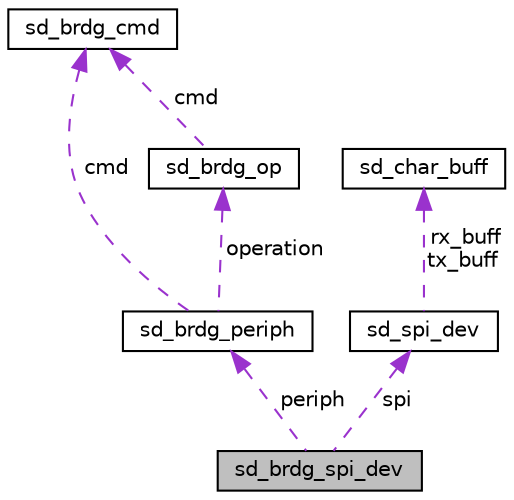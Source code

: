 digraph "sd_brdg_spi_dev"
{
  edge [fontname="Helvetica",fontsize="10",labelfontname="Helvetica",labelfontsize="10"];
  node [fontname="Helvetica",fontsize="10",shape=record];
  Node1 [label="sd_brdg_spi_dev",height=0.2,width=0.4,color="black", fillcolor="grey75", style="filled", fontcolor="black"];
  Node2 -> Node1 [dir="back",color="darkorchid3",fontsize="10",style="dashed",label=" periph" ,fontname="Helvetica"];
  Node2 [label="sd_brdg_periph",height=0.2,width=0.4,color="black", fillcolor="white", style="filled",URL="$structsd__brdg__periph.html",tooltip="SPI bridged peripheral structure. "];
  Node3 -> Node2 [dir="back",color="darkorchid3",fontsize="10",style="dashed",label=" operation" ,fontname="Helvetica"];
  Node3 [label="sd_brdg_op",height=0.2,width=0.4,color="black", fillcolor="white", style="filled",URL="$structsd__brdg__op.html",tooltip="SPI brdige peripheral operation structure. "];
  Node4 -> Node3 [dir="back",color="darkorchid3",fontsize="10",style="dashed",label=" cmd" ,fontname="Helvetica"];
  Node4 [label="sd_brdg_cmd",height=0.2,width=0.4,color="black", fillcolor="white", style="filled",URL="$structsd__brdg__cmd.html",tooltip="SPI bridge peripheral command structure. "];
  Node4 -> Node2 [dir="back",color="darkorchid3",fontsize="10",style="dashed",label=" cmd" ,fontname="Helvetica"];
  Node5 -> Node1 [dir="back",color="darkorchid3",fontsize="10",style="dashed",label=" spi" ,fontname="Helvetica"];
  Node5 [label="sd_spi_dev",height=0.2,width=0.4,color="black", fillcolor="white", style="filled",URL="$structsd__spi__dev.html",tooltip="SPI device structure. "];
  Node6 -> Node5 [dir="back",color="darkorchid3",fontsize="10",style="dashed",label=" rx_buff\ntx_buff" ,fontname="Helvetica"];
  Node6 [label="sd_char_buff",height=0.2,width=0.4,color="black", fillcolor="white", style="filled",URL="$structsd__char__buff.html",tooltip="Character buffer structure. "];
}
